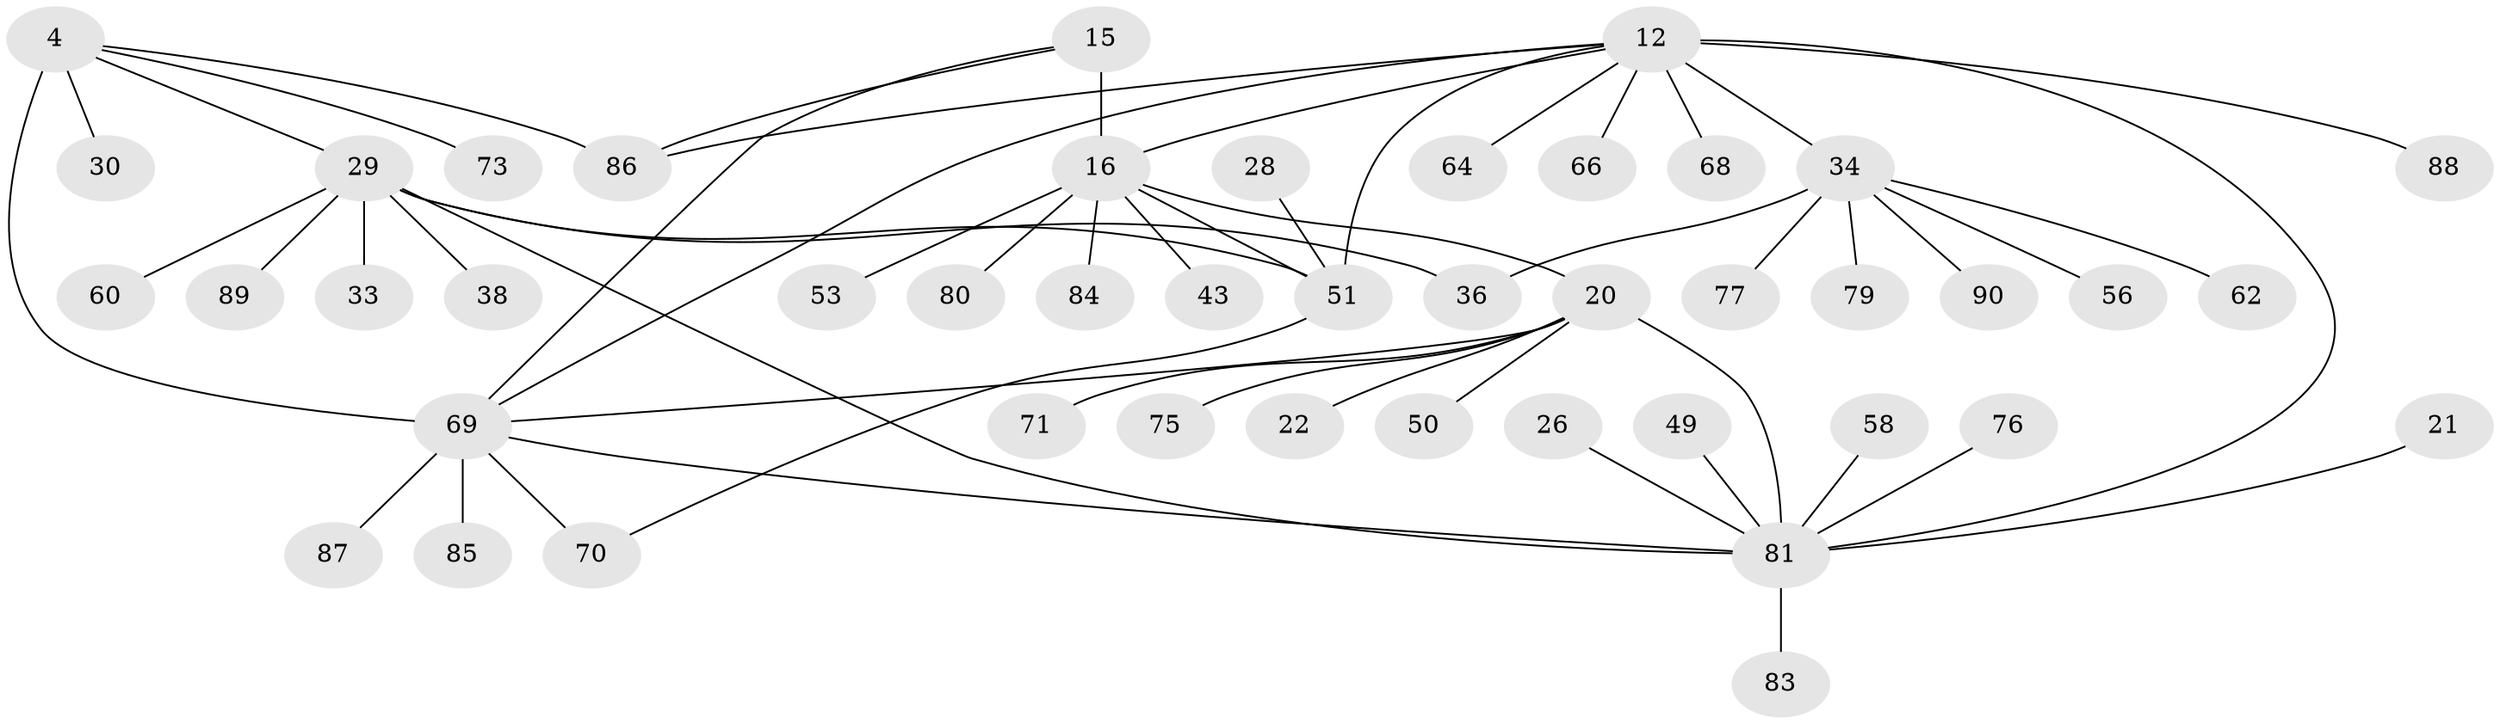 // original degree distribution, {4: 0.044444444444444446, 11: 0.011111111111111112, 8: 0.044444444444444446, 6: 0.022222222222222223, 7: 0.05555555555555555, 5: 0.06666666666666667, 10: 0.011111111111111112, 3: 0.03333333333333333, 9: 0.011111111111111112, 1: 0.5555555555555556, 2: 0.14444444444444443}
// Generated by graph-tools (version 1.1) at 2025/58/03/04/25 21:58:26]
// undirected, 45 vertices, 55 edges
graph export_dot {
graph [start="1"]
  node [color=gray90,style=filled];
  4 [super="+1"];
  12 [super="+9"];
  15 [super="+14"];
  16 [super="+13"];
  20 [super="+19"];
  21;
  22;
  26;
  28;
  29 [super="+7"];
  30;
  33;
  34 [super="+11"];
  36;
  38;
  43;
  49;
  50;
  51 [super="+48+24+8"];
  53;
  56 [super="+40"];
  58;
  60;
  62;
  64;
  66;
  68;
  69 [super="+67"];
  70 [super="+61"];
  71;
  73;
  75;
  76;
  77;
  79 [super="+63"];
  80;
  81 [super="+18"];
  83 [super="+72"];
  84;
  85;
  86 [super="+82"];
  87 [super="+74"];
  88;
  89;
  90;
  4 -- 30;
  4 -- 73;
  4 -- 29;
  4 -- 86;
  4 -- 69 [weight=4];
  12 -- 64;
  12 -- 66;
  12 -- 81 [weight=2];
  12 -- 88;
  12 -- 68;
  12 -- 16;
  12 -- 51 [weight=2];
  12 -- 86 [weight=2];
  12 -- 69;
  12 -- 34 [weight=4];
  15 -- 16 [weight=4];
  15 -- 86;
  15 -- 69;
  16 -- 43;
  16 -- 80;
  16 -- 84;
  16 -- 20;
  16 -- 53;
  16 -- 51 [weight=2];
  20 -- 50;
  20 -- 22;
  20 -- 71;
  20 -- 75;
  20 -- 81 [weight=4];
  20 -- 69;
  21 -- 81;
  26 -- 81;
  28 -- 51;
  29 -- 81 [weight=2];
  29 -- 33;
  29 -- 36;
  29 -- 38;
  29 -- 51 [weight=4];
  29 -- 89;
  29 -- 60;
  34 -- 36;
  34 -- 77;
  34 -- 79;
  34 -- 56;
  34 -- 90;
  34 -- 62;
  49 -- 81;
  51 -- 70;
  58 -- 81;
  69 -- 70;
  69 -- 81;
  69 -- 85;
  69 -- 87;
  76 -- 81;
  81 -- 83;
}

